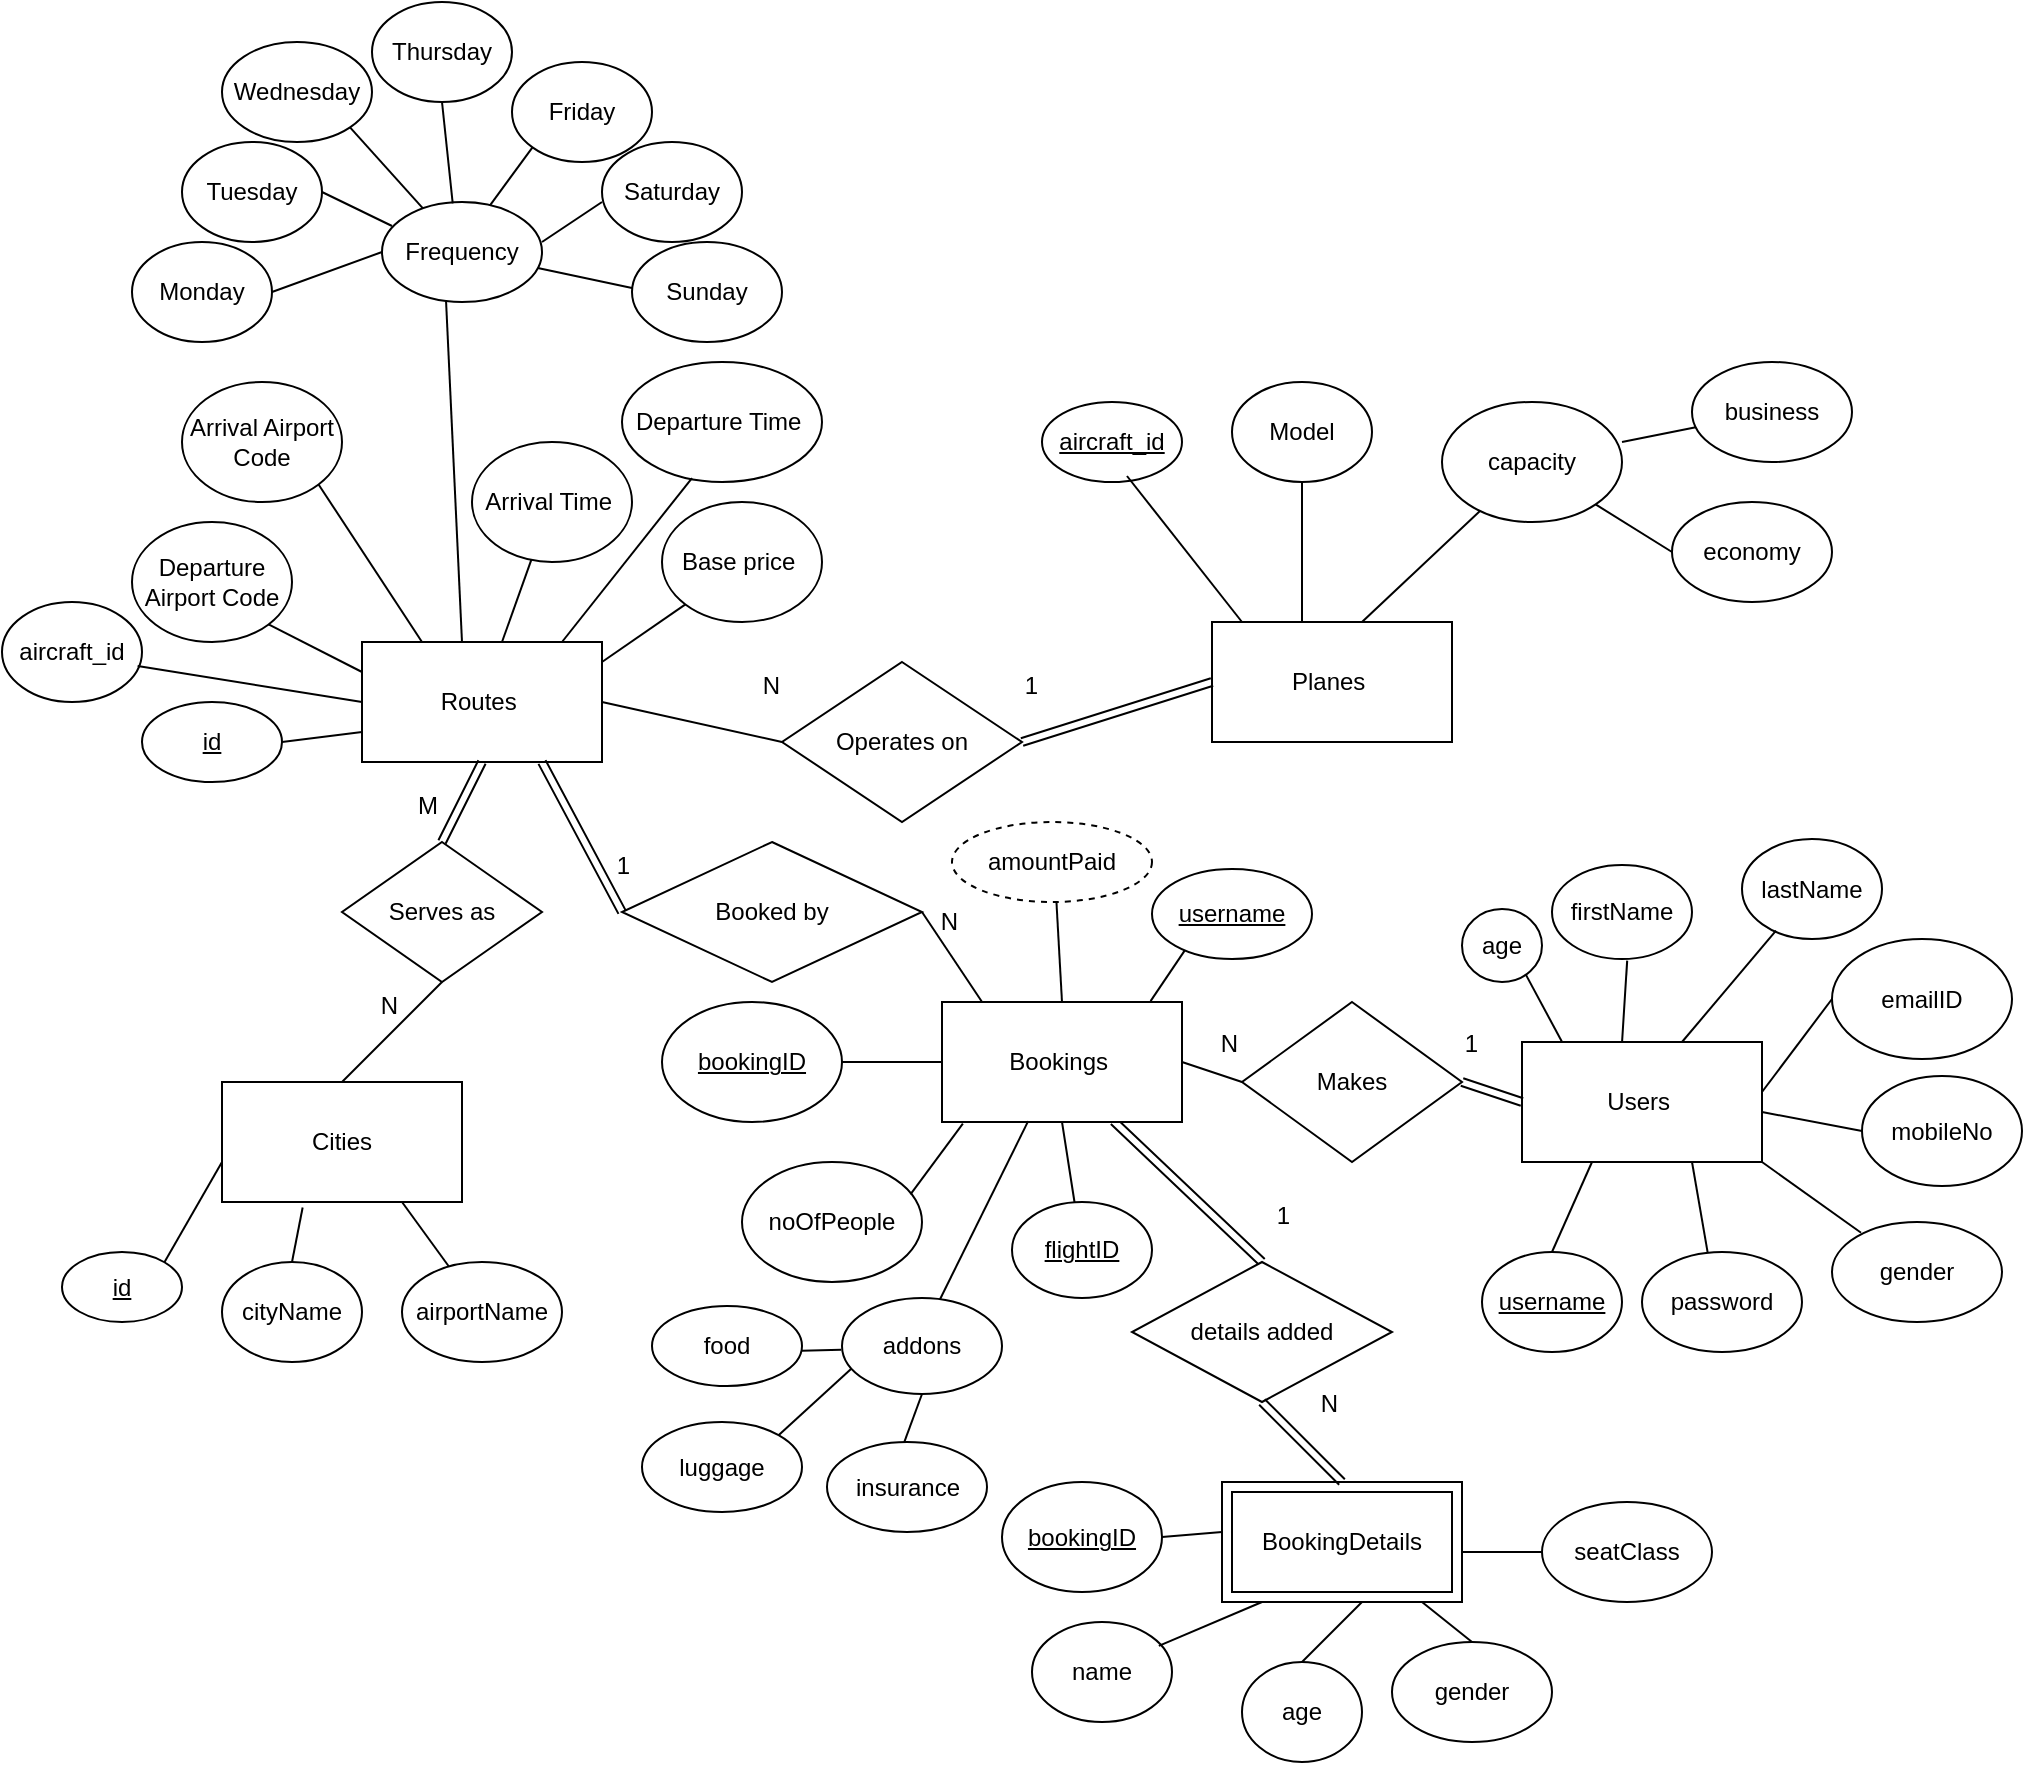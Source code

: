 <mxfile version="24.7.12">
  <diagram name="Page-1" id="yZxIClkG_pbMfnHqae-Y">
    <mxGraphModel dx="2243" dy="1893" grid="1" gridSize="10" guides="1" tooltips="1" connect="1" arrows="1" fold="1" page="1" pageScale="1" pageWidth="850" pageHeight="1100" math="0" shadow="0">
      <root>
        <mxCell id="0" />
        <mxCell id="1" parent="0" />
        <mxCell id="SqqY0Kf9Ykl1BagwD4mv-113" value="" style="shape=link;html=1;rounded=0;entryX=0.5;entryY=0;entryDx=0;entryDy=0;exitX=0.715;exitY=0.993;exitDx=0;exitDy=0;exitPerimeter=0;" parent="1" source="SqqY0Kf9Ykl1BagwD4mv-5" target="SqqY0Kf9Ykl1BagwD4mv-82" edge="1">
          <mxGeometry relative="1" as="geometry">
            <mxPoint x="150" y="570" as="sourcePoint" />
            <mxPoint x="310" y="570" as="targetPoint" />
          </mxGeometry>
        </mxCell>
        <mxCell id="SqqY0Kf9Ykl1BagwD4mv-114" value="1" style="resizable=0;html=1;whiteSpace=wrap;align=right;verticalAlign=bottom;" parent="SqqY0Kf9Ykl1BagwD4mv-113" connectable="0" vertex="1">
          <mxGeometry x="1" relative="1" as="geometry">
            <mxPoint x="15" y="-15" as="offset" />
          </mxGeometry>
        </mxCell>
        <mxCell id="SqqY0Kf9Ykl1BagwD4mv-1" value="Routes&amp;nbsp;" style="rounded=0;whiteSpace=wrap;html=1;" parent="1" vertex="1">
          <mxGeometry x="-170" y="160" width="120" height="60" as="geometry" />
        </mxCell>
        <mxCell id="SqqY0Kf9Ykl1BagwD4mv-2" value="Cities" style="rounded=0;whiteSpace=wrap;html=1;" parent="1" vertex="1">
          <mxGeometry x="-240" y="380" width="120" height="60" as="geometry" />
        </mxCell>
        <mxCell id="SqqY0Kf9Ykl1BagwD4mv-3" value="Planes&amp;nbsp;" style="rounded=0;whiteSpace=wrap;html=1;" parent="1" vertex="1">
          <mxGeometry x="255" y="150" width="120" height="60" as="geometry" />
        </mxCell>
        <mxCell id="SqqY0Kf9Ykl1BagwD4mv-4" value="Users&amp;nbsp;" style="rounded=0;whiteSpace=wrap;html=1;" parent="1" vertex="1">
          <mxGeometry x="410" y="360" width="120" height="60" as="geometry" />
        </mxCell>
        <mxCell id="SqqY0Kf9Ykl1BagwD4mv-5" value="Bookings&amp;nbsp;" style="rounded=0;whiteSpace=wrap;html=1;" parent="1" vertex="1">
          <mxGeometry x="120" y="340" width="120" height="60" as="geometry" />
        </mxCell>
        <mxCell id="SqqY0Kf9Ykl1BagwD4mv-6" value="" style="rounded=0;whiteSpace=wrap;html=1;" parent="1" vertex="1">
          <mxGeometry x="260" y="580" width="120" height="60" as="geometry" />
        </mxCell>
        <mxCell id="SqqY0Kf9Ykl1BagwD4mv-7" value="BookingDetails" style="rounded=0;whiteSpace=wrap;html=1;" parent="1" vertex="1">
          <mxGeometry x="265" y="585" width="110" height="50" as="geometry" />
        </mxCell>
        <mxCell id="SqqY0Kf9Ykl1BagwD4mv-8" value="&lt;u&gt;id&lt;/u&gt;" style="ellipse;whiteSpace=wrap;html=1;" parent="1" vertex="1">
          <mxGeometry x="-280" y="190" width="70" height="40" as="geometry" />
        </mxCell>
        <mxCell id="SqqY0Kf9Ykl1BagwD4mv-9" value="Frequency" style="ellipse;whiteSpace=wrap;html=1;" parent="1" vertex="1">
          <mxGeometry x="-160" y="-60" width="80" height="50" as="geometry" />
        </mxCell>
        <mxCell id="SqqY0Kf9Ykl1BagwD4mv-10" value="Departure Time&amp;nbsp;" style="ellipse;whiteSpace=wrap;html=1;" parent="1" vertex="1">
          <mxGeometry x="-40" y="20" width="100" height="60" as="geometry" />
        </mxCell>
        <mxCell id="SqqY0Kf9Ykl1BagwD4mv-11" value="Arrival Time&amp;nbsp;" style="ellipse;whiteSpace=wrap;html=1;" parent="1" vertex="1">
          <mxGeometry x="-115" y="60" width="80" height="60" as="geometry" />
        </mxCell>
        <mxCell id="SqqY0Kf9Ykl1BagwD4mv-12" value="Arrival Airport Code" style="ellipse;whiteSpace=wrap;html=1;" parent="1" vertex="1">
          <mxGeometry x="-260" y="30" width="80" height="60" as="geometry" />
        </mxCell>
        <mxCell id="SqqY0Kf9Ykl1BagwD4mv-13" value="Departure Airport Code" style="ellipse;whiteSpace=wrap;html=1;" parent="1" vertex="1">
          <mxGeometry x="-285" y="100" width="80" height="60" as="geometry" />
        </mxCell>
        <mxCell id="SqqY0Kf9Ykl1BagwD4mv-14" value="Base price&amp;nbsp;" style="ellipse;whiteSpace=wrap;html=1;" parent="1" vertex="1">
          <mxGeometry x="-20" y="90" width="80" height="60" as="geometry" />
        </mxCell>
        <mxCell id="SqqY0Kf9Ykl1BagwD4mv-19" value="" style="endArrow=none;html=1;rounded=0;exitX=1;exitY=1;exitDx=0;exitDy=0;entryX=0.25;entryY=0;entryDx=0;entryDy=0;" parent="1" source="SqqY0Kf9Ykl1BagwD4mv-12" target="SqqY0Kf9Ykl1BagwD4mv-1" edge="1">
          <mxGeometry width="50" height="50" relative="1" as="geometry">
            <mxPoint x="-170" y="150" as="sourcePoint" />
            <mxPoint x="-120" y="100" as="targetPoint" />
          </mxGeometry>
        </mxCell>
        <mxCell id="SqqY0Kf9Ykl1BagwD4mv-20" value="" style="endArrow=none;html=1;rounded=0;entryX=0;entryY=0.25;entryDx=0;entryDy=0;exitX=1;exitY=1;exitDx=0;exitDy=0;" parent="1" source="SqqY0Kf9Ykl1BagwD4mv-13" target="SqqY0Kf9Ykl1BagwD4mv-1" edge="1">
          <mxGeometry width="50" height="50" relative="1" as="geometry">
            <mxPoint x="-210" y="190" as="sourcePoint" />
            <mxPoint x="-160" y="140" as="targetPoint" />
          </mxGeometry>
        </mxCell>
        <mxCell id="SqqY0Kf9Ykl1BagwD4mv-21" value="" style="endArrow=none;html=1;rounded=0;entryX=0;entryY=0.75;entryDx=0;entryDy=0;exitX=1;exitY=0.5;exitDx=0;exitDy=0;" parent="1" source="SqqY0Kf9Ykl1BagwD4mv-8" target="SqqY0Kf9Ykl1BagwD4mv-1" edge="1">
          <mxGeometry width="50" height="50" relative="1" as="geometry">
            <mxPoint x="-210" y="250" as="sourcePoint" />
            <mxPoint x="-160" y="200" as="targetPoint" />
          </mxGeometry>
        </mxCell>
        <mxCell id="SqqY0Kf9Ykl1BagwD4mv-23" value="capacity" style="ellipse;whiteSpace=wrap;html=1;" parent="1" vertex="1">
          <mxGeometry x="370" y="40" width="90" height="60" as="geometry" />
        </mxCell>
        <mxCell id="SqqY0Kf9Ykl1BagwD4mv-24" value="economy" style="ellipse;whiteSpace=wrap;html=1;" parent="1" vertex="1">
          <mxGeometry x="485" y="90" width="80" height="50" as="geometry" />
        </mxCell>
        <mxCell id="SqqY0Kf9Ykl1BagwD4mv-25" value="Model" style="ellipse;whiteSpace=wrap;html=1;" parent="1" vertex="1">
          <mxGeometry x="265" y="30" width="70" height="50" as="geometry" />
        </mxCell>
        <mxCell id="SqqY0Kf9Ykl1BagwD4mv-28" value="&lt;u&gt;aircraft_id&lt;/u&gt;" style="ellipse;whiteSpace=wrap;html=1;" parent="1" vertex="1">
          <mxGeometry x="170" y="40" width="70" height="40" as="geometry" />
        </mxCell>
        <mxCell id="SqqY0Kf9Ykl1BagwD4mv-29" value="" style="endArrow=none;html=1;rounded=0;entryX=0.125;entryY=0;entryDx=0;entryDy=0;entryPerimeter=0;exitX=0.607;exitY=0.925;exitDx=0;exitDy=0;exitPerimeter=0;" parent="1" source="SqqY0Kf9Ykl1BagwD4mv-28" target="SqqY0Kf9Ykl1BagwD4mv-3" edge="1">
          <mxGeometry width="50" height="50" relative="1" as="geometry">
            <mxPoint x="230" y="80" as="sourcePoint" />
            <mxPoint x="255" y="150" as="targetPoint" />
          </mxGeometry>
        </mxCell>
        <mxCell id="SqqY0Kf9Ykl1BagwD4mv-31" value="" style="endArrow=none;html=1;rounded=0;entryX=0.5;entryY=1;entryDx=0;entryDy=0;exitX=0.375;exitY=0;exitDx=0;exitDy=0;exitPerimeter=0;" parent="1" source="SqqY0Kf9Ykl1BagwD4mv-3" target="SqqY0Kf9Ykl1BagwD4mv-25" edge="1">
          <mxGeometry width="50" height="50" relative="1" as="geometry">
            <mxPoint x="340" y="140" as="sourcePoint" />
            <mxPoint x="395" y="100" as="targetPoint" />
          </mxGeometry>
        </mxCell>
        <mxCell id="SqqY0Kf9Ykl1BagwD4mv-34" value="" style="endArrow=none;html=1;rounded=0;exitX=0.625;exitY=0;exitDx=0;exitDy=0;exitPerimeter=0;" parent="1" target="SqqY0Kf9Ykl1BagwD4mv-23" edge="1" source="SqqY0Kf9Ykl1BagwD4mv-3">
          <mxGeometry width="50" height="50" relative="1" as="geometry">
            <mxPoint x="375" y="195" as="sourcePoint" />
            <mxPoint x="425" y="145" as="targetPoint" />
          </mxGeometry>
        </mxCell>
        <mxCell id="SqqY0Kf9Ykl1BagwD4mv-36" value="Operates on" style="rhombus;whiteSpace=wrap;html=1;" parent="1" vertex="1">
          <mxGeometry x="40" y="170" width="120" height="80" as="geometry" />
        </mxCell>
        <mxCell id="SqqY0Kf9Ykl1BagwD4mv-37" value="airportName" style="ellipse;whiteSpace=wrap;html=1;" parent="1" vertex="1">
          <mxGeometry x="-150" y="470" width="80" height="50" as="geometry" />
        </mxCell>
        <mxCell id="SqqY0Kf9Ykl1BagwD4mv-38" value="cityName" style="ellipse;whiteSpace=wrap;html=1;" parent="1" vertex="1">
          <mxGeometry x="-240" y="470" width="70" height="50" as="geometry" />
        </mxCell>
        <mxCell id="SqqY0Kf9Ykl1BagwD4mv-39" value="&lt;u&gt;id&lt;/u&gt;" style="ellipse;whiteSpace=wrap;html=1;" parent="1" vertex="1">
          <mxGeometry x="-320" y="465" width="60" height="35" as="geometry" />
        </mxCell>
        <mxCell id="SqqY0Kf9Ykl1BagwD4mv-40" value="" style="endArrow=none;html=1;rounded=0;entryX=0.75;entryY=1;entryDx=0;entryDy=0;" parent="1" source="SqqY0Kf9Ykl1BagwD4mv-37" target="SqqY0Kf9Ykl1BagwD4mv-2" edge="1">
          <mxGeometry width="50" height="50" relative="1" as="geometry">
            <mxPoint x="-180" y="490" as="sourcePoint" />
            <mxPoint x="-130" y="440" as="targetPoint" />
          </mxGeometry>
        </mxCell>
        <mxCell id="SqqY0Kf9Ykl1BagwD4mv-41" value="" style="endArrow=none;html=1;rounded=0;exitX=0.5;exitY=0;exitDx=0;exitDy=0;entryX=0.336;entryY=1.046;entryDx=0;entryDy=0;entryPerimeter=0;" parent="1" source="SqqY0Kf9Ykl1BagwD4mv-38" target="SqqY0Kf9Ykl1BagwD4mv-2" edge="1">
          <mxGeometry width="50" height="50" relative="1" as="geometry">
            <mxPoint x="-230" y="490" as="sourcePoint" />
            <mxPoint x="-180" y="440" as="targetPoint" />
          </mxGeometry>
        </mxCell>
        <mxCell id="SqqY0Kf9Ykl1BagwD4mv-42" value="" style="endArrow=none;html=1;rounded=0;exitX=1;exitY=0;exitDx=0;exitDy=0;" parent="1" source="SqqY0Kf9Ykl1BagwD4mv-39" edge="1">
          <mxGeometry width="50" height="50" relative="1" as="geometry">
            <mxPoint x="-290" y="470" as="sourcePoint" />
            <mxPoint x="-240" y="420" as="targetPoint" />
          </mxGeometry>
        </mxCell>
        <mxCell id="SqqY0Kf9Ykl1BagwD4mv-43" value="Serves as" style="rhombus;whiteSpace=wrap;html=1;" parent="1" vertex="1">
          <mxGeometry x="-180" y="260" width="100" height="70" as="geometry" />
        </mxCell>
        <mxCell id="SqqY0Kf9Ykl1BagwD4mv-44" value="emailID" style="ellipse;whiteSpace=wrap;html=1;" parent="1" vertex="1">
          <mxGeometry x="565" y="308.5" width="90" height="60" as="geometry" />
        </mxCell>
        <mxCell id="SqqY0Kf9Ykl1BagwD4mv-45" value="&lt;u&gt;username&lt;/u&gt;" style="ellipse;whiteSpace=wrap;html=1;" parent="1" vertex="1">
          <mxGeometry x="390" y="465" width="70" height="50" as="geometry" />
        </mxCell>
        <mxCell id="SqqY0Kf9Ykl1BagwD4mv-47" value="mobileNo" style="ellipse;whiteSpace=wrap;html=1;" parent="1" vertex="1">
          <mxGeometry x="580" y="377" width="80" height="55" as="geometry" />
        </mxCell>
        <mxCell id="SqqY0Kf9Ykl1BagwD4mv-48" value="password" style="ellipse;whiteSpace=wrap;html=1;" parent="1" vertex="1">
          <mxGeometry x="470" y="465" width="80" height="50" as="geometry" />
        </mxCell>
        <mxCell id="SqqY0Kf9Ykl1BagwD4mv-49" value="" style="endArrow=none;html=1;rounded=0;entryX=0;entryY=0.5;entryDx=0;entryDy=0;" parent="1" target="SqqY0Kf9Ykl1BagwD4mv-44" edge="1">
          <mxGeometry width="50" height="50" relative="1" as="geometry">
            <mxPoint x="530" y="385" as="sourcePoint" />
            <mxPoint x="580" y="335" as="targetPoint" />
          </mxGeometry>
        </mxCell>
        <mxCell id="SqqY0Kf9Ykl1BagwD4mv-50" value="" style="endArrow=none;html=1;rounded=0;exitX=0;exitY=0.5;exitDx=0;exitDy=0;" parent="1" source="SqqY0Kf9Ykl1BagwD4mv-47" edge="1">
          <mxGeometry width="50" height="50" relative="1" as="geometry">
            <mxPoint x="480" y="445" as="sourcePoint" />
            <mxPoint x="530" y="395" as="targetPoint" />
          </mxGeometry>
        </mxCell>
        <mxCell id="SqqY0Kf9Ykl1BagwD4mv-51" value="" style="endArrow=none;html=1;rounded=0;exitX=0.41;exitY=0.002;exitDx=0;exitDy=0;exitPerimeter=0;" parent="1" source="SqqY0Kf9Ykl1BagwD4mv-48" edge="1">
          <mxGeometry width="50" height="50" relative="1" as="geometry">
            <mxPoint x="510" y="460" as="sourcePoint" />
            <mxPoint x="495" y="420" as="targetPoint" />
          </mxGeometry>
        </mxCell>
        <mxCell id="SqqY0Kf9Ykl1BagwD4mv-52" value="" style="endArrow=none;html=1;rounded=0;exitX=0.5;exitY=0;exitDx=0;exitDy=0;" parent="1" source="SqqY0Kf9Ykl1BagwD4mv-45" edge="1">
          <mxGeometry width="50" height="50" relative="1" as="geometry">
            <mxPoint x="395" y="470" as="sourcePoint" />
            <mxPoint x="445" y="420" as="targetPoint" />
          </mxGeometry>
        </mxCell>
        <mxCell id="SqqY0Kf9Ykl1BagwD4mv-64" value="noOfPeople" style="ellipse;whiteSpace=wrap;html=1;" parent="1" vertex="1">
          <mxGeometry x="20" y="420" width="90" height="60" as="geometry" />
        </mxCell>
        <mxCell id="SqqY0Kf9Ykl1BagwD4mv-65" value="&lt;u&gt;bookingID&lt;/u&gt;" style="ellipse;whiteSpace=wrap;html=1;" parent="1" vertex="1">
          <mxGeometry x="-20" y="340" width="90" height="60" as="geometry" />
        </mxCell>
        <mxCell id="SqqY0Kf9Ykl1BagwD4mv-67" value="" style="endArrow=none;html=1;rounded=0;exitX=0.5;exitY=0;exitDx=0;exitDy=0;entryX=0.5;entryY=0;entryDx=0;entryDy=0;" parent="1" source="SqqY0Kf9Ykl1BagwD4mv-92" edge="1" target="SqqY0Kf9Ykl1BagwD4mv-5">
          <mxGeometry width="50" height="50" relative="1" as="geometry">
            <mxPoint x="125" y="442.82" as="sourcePoint" />
            <mxPoint x="115" y="392.82" as="targetPoint" />
          </mxGeometry>
        </mxCell>
        <mxCell id="SqqY0Kf9Ykl1BagwD4mv-68" value="" style="endArrow=none;html=1;rounded=0;exitX=1;exitY=0.5;exitDx=0;exitDy=0;entryX=0;entryY=0.5;entryDx=0;entryDy=0;" parent="1" source="SqqY0Kf9Ykl1BagwD4mv-65" edge="1" target="SqqY0Kf9Ykl1BagwD4mv-5">
          <mxGeometry width="50" height="50" relative="1" as="geometry">
            <mxPoint x="-10" y="422.82" as="sourcePoint" />
            <mxPoint x="40" y="372.82" as="targetPoint" />
          </mxGeometry>
        </mxCell>
        <mxCell id="SqqY0Kf9Ykl1BagwD4mv-69" value="" style="endArrow=none;html=1;rounded=0;exitX=0.936;exitY=0.269;exitDx=0;exitDy=0;entryX=0.087;entryY=1.013;entryDx=0;entryDy=0;exitPerimeter=0;entryPerimeter=0;" parent="1" source="SqqY0Kf9Ykl1BagwD4mv-64" edge="1" target="SqqY0Kf9Ykl1BagwD4mv-5">
          <mxGeometry width="50" height="50" relative="1" as="geometry">
            <mxPoint x="40" y="442.82" as="sourcePoint" />
            <mxPoint x="90" y="392.82" as="targetPoint" />
          </mxGeometry>
        </mxCell>
        <mxCell id="SqqY0Kf9Ykl1BagwD4mv-70" value="Makes" style="rhombus;whiteSpace=wrap;html=1;" parent="1" vertex="1">
          <mxGeometry x="270" y="340" width="110" height="80" as="geometry" />
        </mxCell>
        <mxCell id="SqqY0Kf9Ykl1BagwD4mv-71" value="Booked by" style="rhombus;whiteSpace=wrap;html=1;" parent="1" vertex="1">
          <mxGeometry x="-40" y="260" width="150" height="70" as="geometry" />
        </mxCell>
        <mxCell id="SqqY0Kf9Ykl1BagwD4mv-72" value="seatClass" style="ellipse;whiteSpace=wrap;html=1;" parent="1" vertex="1">
          <mxGeometry x="420" y="590" width="85" height="50" as="geometry" />
        </mxCell>
        <mxCell id="SqqY0Kf9Ykl1BagwD4mv-73" value="gender" style="ellipse;whiteSpace=wrap;html=1;" parent="1" vertex="1">
          <mxGeometry x="345" y="660" width="80" height="50" as="geometry" />
        </mxCell>
        <mxCell id="SqqY0Kf9Ykl1BagwD4mv-74" value="age" style="ellipse;whiteSpace=wrap;html=1;" parent="1" vertex="1">
          <mxGeometry x="270" y="670" width="60" height="50" as="geometry" />
        </mxCell>
        <mxCell id="SqqY0Kf9Ykl1BagwD4mv-75" value="name" style="ellipse;whiteSpace=wrap;html=1;" parent="1" vertex="1">
          <mxGeometry x="165" y="650" width="70" height="50" as="geometry" />
        </mxCell>
        <mxCell id="SqqY0Kf9Ykl1BagwD4mv-76" value="&lt;u&gt;bookingID&lt;/u&gt;" style="ellipse;whiteSpace=wrap;html=1;" parent="1" vertex="1">
          <mxGeometry x="150" y="580" width="80" height="55" as="geometry" />
        </mxCell>
        <mxCell id="SqqY0Kf9Ykl1BagwD4mv-77" value="" style="endArrow=none;html=1;rounded=0;exitX=0;exitY=0.5;exitDx=0;exitDy=0;" parent="1" source="SqqY0Kf9Ykl1BagwD4mv-72" edge="1">
          <mxGeometry width="50" height="50" relative="1" as="geometry">
            <mxPoint x="330" y="665" as="sourcePoint" />
            <mxPoint x="380" y="615" as="targetPoint" />
          </mxGeometry>
        </mxCell>
        <mxCell id="SqqY0Kf9Ykl1BagwD4mv-78" value="" style="endArrow=none;html=1;rounded=0;exitX=0.5;exitY=0;exitDx=0;exitDy=0;" parent="1" source="SqqY0Kf9Ykl1BagwD4mv-73" edge="1">
          <mxGeometry width="50" height="50" relative="1" as="geometry">
            <mxPoint x="310" y="690" as="sourcePoint" />
            <mxPoint x="360" y="640" as="targetPoint" />
          </mxGeometry>
        </mxCell>
        <mxCell id="SqqY0Kf9Ykl1BagwD4mv-79" value="" style="endArrow=none;html=1;rounded=0;exitX=0.5;exitY=0;exitDx=0;exitDy=0;" parent="1" source="SqqY0Kf9Ykl1BagwD4mv-74" edge="1">
          <mxGeometry width="50" height="50" relative="1" as="geometry">
            <mxPoint x="280" y="690" as="sourcePoint" />
            <mxPoint x="330" y="640" as="targetPoint" />
          </mxGeometry>
        </mxCell>
        <mxCell id="SqqY0Kf9Ykl1BagwD4mv-80" value="" style="endArrow=none;html=1;rounded=0;exitX=0.906;exitY=0.239;exitDx=0;exitDy=0;exitPerimeter=0;" parent="1" source="SqqY0Kf9Ykl1BagwD4mv-75" edge="1">
          <mxGeometry width="50" height="50" relative="1" as="geometry">
            <mxPoint x="230" y="690" as="sourcePoint" />
            <mxPoint x="280" y="640" as="targetPoint" />
          </mxGeometry>
        </mxCell>
        <mxCell id="SqqY0Kf9Ykl1BagwD4mv-81" value="" style="endArrow=none;html=1;rounded=0;exitX=1;exitY=0.5;exitDx=0;exitDy=0;" parent="1" source="SqqY0Kf9Ykl1BagwD4mv-76" edge="1">
          <mxGeometry width="50" height="50" relative="1" as="geometry">
            <mxPoint x="210" y="655" as="sourcePoint" />
            <mxPoint x="260" y="605" as="targetPoint" />
          </mxGeometry>
        </mxCell>
        <mxCell id="SqqY0Kf9Ykl1BagwD4mv-82" value="details added" style="rhombus;whiteSpace=wrap;html=1;" parent="1" vertex="1">
          <mxGeometry x="215" y="470" width="130" height="70" as="geometry" />
        </mxCell>
        <mxCell id="SqqY0Kf9Ykl1BagwD4mv-92" value="amountPaid" style="ellipse;whiteSpace=wrap;html=1;align=center;dashed=1;" parent="1" vertex="1">
          <mxGeometry x="125" y="250" width="100" height="40" as="geometry" />
        </mxCell>
        <mxCell id="SqqY0Kf9Ykl1BagwD4mv-93" value="" style="shape=link;html=1;rounded=0;entryX=0;entryY=0.5;entryDx=0;entryDy=0;exitX=1;exitY=0.5;exitDx=0;exitDy=0;" parent="1" source="SqqY0Kf9Ykl1BagwD4mv-36" target="SqqY0Kf9Ykl1BagwD4mv-3" edge="1">
          <mxGeometry relative="1" as="geometry">
            <mxPoint x="65" y="199.58" as="sourcePoint" />
            <mxPoint x="-55" y="199.58" as="targetPoint" />
          </mxGeometry>
        </mxCell>
        <mxCell id="SqqY0Kf9Ykl1BagwD4mv-94" value="1" style="resizable=0;html=1;whiteSpace=wrap;align=right;verticalAlign=bottom;" parent="SqqY0Kf9Ykl1BagwD4mv-93" connectable="0" vertex="1">
          <mxGeometry x="1" relative="1" as="geometry">
            <mxPoint x="-85" y="10" as="offset" />
          </mxGeometry>
        </mxCell>
        <mxCell id="SqqY0Kf9Ykl1BagwD4mv-95" value="" style="endArrow=none;html=1;rounded=0;entryX=1;entryY=0.5;entryDx=0;entryDy=0;exitX=0;exitY=0.5;exitDx=0;exitDy=0;" parent="1" source="SqqY0Kf9Ykl1BagwD4mv-36" target="SqqY0Kf9Ykl1BagwD4mv-1" edge="1">
          <mxGeometry relative="1" as="geometry">
            <mxPoint x="-10" y="250" as="sourcePoint" />
            <mxPoint x="150" y="250" as="targetPoint" />
          </mxGeometry>
        </mxCell>
        <mxCell id="SqqY0Kf9Ykl1BagwD4mv-96" value="N" style="resizable=0;html=1;whiteSpace=wrap;align=right;verticalAlign=bottom;" parent="SqqY0Kf9Ykl1BagwD4mv-95" connectable="0" vertex="1">
          <mxGeometry x="1" relative="1" as="geometry">
            <mxPoint x="90" as="offset" />
          </mxGeometry>
        </mxCell>
        <mxCell id="SqqY0Kf9Ykl1BagwD4mv-99" value="" style="shape=link;html=1;rounded=0;entryX=0.75;entryY=1;entryDx=0;entryDy=0;exitX=0;exitY=0.5;exitDx=0;exitDy=0;" parent="1" source="SqqY0Kf9Ykl1BagwD4mv-71" target="SqqY0Kf9Ykl1BagwD4mv-1" edge="1">
          <mxGeometry relative="1" as="geometry">
            <mxPoint x="80" y="260" as="sourcePoint" />
            <mxPoint x="240" y="260" as="targetPoint" />
          </mxGeometry>
        </mxCell>
        <mxCell id="SqqY0Kf9Ykl1BagwD4mv-100" value="1" style="resizable=0;html=1;whiteSpace=wrap;align=right;verticalAlign=bottom;" parent="SqqY0Kf9Ykl1BagwD4mv-99" connectable="0" vertex="1">
          <mxGeometry x="1" relative="1" as="geometry">
            <mxPoint x="45" y="60" as="offset" />
          </mxGeometry>
        </mxCell>
        <mxCell id="SqqY0Kf9Ykl1BagwD4mv-101" value="" style="endArrow=none;html=1;rounded=0;entryX=0.167;entryY=0;entryDx=0;entryDy=0;entryPerimeter=0;exitX=1;exitY=0.5;exitDx=0;exitDy=0;" parent="1" source="SqqY0Kf9Ykl1BagwD4mv-71" target="SqqY0Kf9Ykl1BagwD4mv-5" edge="1">
          <mxGeometry relative="1" as="geometry">
            <mxPoint x="110" y="290" as="sourcePoint" />
            <mxPoint x="240" y="300" as="targetPoint" />
          </mxGeometry>
        </mxCell>
        <mxCell id="SqqY0Kf9Ykl1BagwD4mv-102" value="N" style="resizable=0;html=1;whiteSpace=wrap;align=right;verticalAlign=bottom;" parent="SqqY0Kf9Ykl1BagwD4mv-101" connectable="0" vertex="1">
          <mxGeometry x="1" relative="1" as="geometry">
            <mxPoint x="-10" y="-31" as="offset" />
          </mxGeometry>
        </mxCell>
        <mxCell id="SqqY0Kf9Ykl1BagwD4mv-103" value="" style="shape=link;html=1;rounded=0;entryX=0;entryY=0.5;entryDx=0;entryDy=0;exitX=1;exitY=0.5;exitDx=0;exitDy=0;" parent="1" source="SqqY0Kf9Ykl1BagwD4mv-70" target="SqqY0Kf9Ykl1BagwD4mv-4" edge="1">
          <mxGeometry relative="1" as="geometry">
            <mxPoint x="110" y="360" as="sourcePoint" />
            <mxPoint x="270" y="360" as="targetPoint" />
          </mxGeometry>
        </mxCell>
        <mxCell id="SqqY0Kf9Ykl1BagwD4mv-104" value="1" style="resizable=0;html=1;whiteSpace=wrap;align=right;verticalAlign=bottom;" parent="SqqY0Kf9Ykl1BagwD4mv-103" connectable="0" vertex="1">
          <mxGeometry x="1" relative="1" as="geometry">
            <mxPoint x="-20" y="-20" as="offset" />
          </mxGeometry>
        </mxCell>
        <mxCell id="SqqY0Kf9Ykl1BagwD4mv-105" value="" style="endArrow=none;html=1;rounded=0;entryX=0;entryY=0.5;entryDx=0;entryDy=0;exitX=1;exitY=0.5;exitDx=0;exitDy=0;" parent="1" source="SqqY0Kf9Ykl1BagwD4mv-5" target="SqqY0Kf9Ykl1BagwD4mv-70" edge="1">
          <mxGeometry relative="1" as="geometry">
            <mxPoint x="200" y="420" as="sourcePoint" />
            <mxPoint x="340" y="420" as="targetPoint" />
          </mxGeometry>
        </mxCell>
        <mxCell id="SqqY0Kf9Ykl1BagwD4mv-106" value="N" style="resizable=0;html=1;whiteSpace=wrap;align=right;verticalAlign=bottom;" parent="SqqY0Kf9Ykl1BagwD4mv-105" connectable="0" vertex="1">
          <mxGeometry x="1" relative="1" as="geometry">
            <mxPoint y="-10" as="offset" />
          </mxGeometry>
        </mxCell>
        <mxCell id="SqqY0Kf9Ykl1BagwD4mv-107" value="" style="endArrow=none;html=1;rounded=0;entryX=0.5;entryY=1;entryDx=0;entryDy=0;exitX=0.5;exitY=0;exitDx=0;exitDy=0;" parent="1" source="SqqY0Kf9Ykl1BagwD4mv-2" target="SqqY0Kf9Ykl1BagwD4mv-43" edge="1">
          <mxGeometry relative="1" as="geometry">
            <mxPoint x="200" y="420" as="sourcePoint" />
            <mxPoint x="360" y="420" as="targetPoint" />
          </mxGeometry>
        </mxCell>
        <mxCell id="SqqY0Kf9Ykl1BagwD4mv-108" value="N" style="resizable=0;html=1;whiteSpace=wrap;align=right;verticalAlign=bottom;" parent="SqqY0Kf9Ykl1BagwD4mv-107" connectable="0" vertex="1">
          <mxGeometry x="1" relative="1" as="geometry">
            <mxPoint x="-20" y="20" as="offset" />
          </mxGeometry>
        </mxCell>
        <mxCell id="SqqY0Kf9Ykl1BagwD4mv-109" value="" style="shape=link;html=1;rounded=0;entryX=0.5;entryY=1;entryDx=0;entryDy=0;exitX=0.5;exitY=0;exitDx=0;exitDy=0;" parent="1" source="SqqY0Kf9Ykl1BagwD4mv-43" target="SqqY0Kf9Ykl1BagwD4mv-1" edge="1">
          <mxGeometry relative="1" as="geometry">
            <mxPoint x="-190" y="330" as="sourcePoint" />
            <mxPoint x="-30" y="330" as="targetPoint" />
          </mxGeometry>
        </mxCell>
        <mxCell id="SqqY0Kf9Ykl1BagwD4mv-110" value="M" style="resizable=0;html=1;whiteSpace=wrap;align=right;verticalAlign=bottom;" parent="SqqY0Kf9Ykl1BagwD4mv-109" connectable="0" vertex="1">
          <mxGeometry x="1" relative="1" as="geometry">
            <mxPoint x="-20" y="30" as="offset" />
          </mxGeometry>
        </mxCell>
        <mxCell id="SqqY0Kf9Ykl1BagwD4mv-111" value="" style="shape=link;html=1;rounded=0;entryX=0.5;entryY=0;entryDx=0;entryDy=0;exitX=0.5;exitY=1;exitDx=0;exitDy=0;" parent="1" source="SqqY0Kf9Ykl1BagwD4mv-82" target="SqqY0Kf9Ykl1BagwD4mv-6" edge="1">
          <mxGeometry relative="1" as="geometry">
            <mxPoint x="190" y="520" as="sourcePoint" />
            <mxPoint x="350" y="520" as="targetPoint" />
          </mxGeometry>
        </mxCell>
        <mxCell id="SqqY0Kf9Ykl1BagwD4mv-112" value="N" style="resizable=0;html=1;whiteSpace=wrap;align=right;verticalAlign=bottom;" parent="SqqY0Kf9Ykl1BagwD4mv-111" connectable="0" vertex="1">
          <mxGeometry x="1" relative="1" as="geometry">
            <mxPoint y="-30" as="offset" />
          </mxGeometry>
        </mxCell>
        <mxCell id="ug9svsrQwbY7hf-2ztQl-3" value="" style="endArrow=none;html=1;rounded=0;entryX=0.4;entryY=0.98;entryDx=0;entryDy=0;entryPerimeter=0;" edge="1" parent="1" target="SqqY0Kf9Ykl1BagwD4mv-9">
          <mxGeometry width="50" height="50" relative="1" as="geometry">
            <mxPoint x="-120" y="160" as="sourcePoint" />
            <mxPoint x="-70" y="110" as="targetPoint" />
          </mxGeometry>
        </mxCell>
        <mxCell id="ug9svsrQwbY7hf-2ztQl-4" value="" style="endArrow=none;html=1;rounded=0;" edge="1" parent="1" target="SqqY0Kf9Ykl1BagwD4mv-11">
          <mxGeometry width="50" height="50" relative="1" as="geometry">
            <mxPoint x="-100" y="160" as="sourcePoint" />
            <mxPoint x="-90" y="130" as="targetPoint" />
          </mxGeometry>
        </mxCell>
        <mxCell id="ug9svsrQwbY7hf-2ztQl-5" value="" style="endArrow=none;html=1;rounded=0;entryX=0.35;entryY=0.967;entryDx=0;entryDy=0;entryPerimeter=0;" edge="1" parent="1" target="SqqY0Kf9Ykl1BagwD4mv-10">
          <mxGeometry width="50" height="50" relative="1" as="geometry">
            <mxPoint x="-70" y="160" as="sourcePoint" />
            <mxPoint x="-20" y="110" as="targetPoint" />
          </mxGeometry>
        </mxCell>
        <mxCell id="ug9svsrQwbY7hf-2ztQl-6" value="" style="endArrow=none;html=1;rounded=0;entryX=0;entryY=1;entryDx=0;entryDy=0;" edge="1" parent="1" target="SqqY0Kf9Ykl1BagwD4mv-14">
          <mxGeometry width="50" height="50" relative="1" as="geometry">
            <mxPoint x="-50" y="170" as="sourcePoint" />
            <mxPoint y="120" as="targetPoint" />
          </mxGeometry>
        </mxCell>
        <mxCell id="ug9svsrQwbY7hf-2ztQl-7" value="Monday" style="ellipse;whiteSpace=wrap;html=1;" vertex="1" parent="1">
          <mxGeometry x="-285" y="-40" width="70" height="50" as="geometry" />
        </mxCell>
        <mxCell id="ug9svsrQwbY7hf-2ztQl-8" value="Tuesday" style="ellipse;whiteSpace=wrap;html=1;" vertex="1" parent="1">
          <mxGeometry x="-260" y="-90" width="70" height="50" as="geometry" />
        </mxCell>
        <mxCell id="ug9svsrQwbY7hf-2ztQl-9" value="Thursday" style="ellipse;whiteSpace=wrap;html=1;" vertex="1" parent="1">
          <mxGeometry x="-165" y="-160" width="70" height="50" as="geometry" />
        </mxCell>
        <mxCell id="ug9svsrQwbY7hf-2ztQl-10" value="Wednesday" style="ellipse;whiteSpace=wrap;html=1;" vertex="1" parent="1">
          <mxGeometry x="-240" y="-140" width="75" height="50" as="geometry" />
        </mxCell>
        <mxCell id="ug9svsrQwbY7hf-2ztQl-11" value="Friday" style="ellipse;whiteSpace=wrap;html=1;" vertex="1" parent="1">
          <mxGeometry x="-95" y="-130" width="70" height="50" as="geometry" />
        </mxCell>
        <mxCell id="ug9svsrQwbY7hf-2ztQl-12" value="Saturday" style="ellipse;whiteSpace=wrap;html=1;" vertex="1" parent="1">
          <mxGeometry x="-50" y="-90" width="70" height="50" as="geometry" />
        </mxCell>
        <mxCell id="ug9svsrQwbY7hf-2ztQl-13" value="Sunday" style="ellipse;whiteSpace=wrap;html=1;" vertex="1" parent="1">
          <mxGeometry x="-35" y="-40" width="75" height="50" as="geometry" />
        </mxCell>
        <mxCell id="ug9svsrQwbY7hf-2ztQl-14" value="" style="endArrow=none;html=1;rounded=0;entryX=0;entryY=0.5;entryDx=0;entryDy=0;exitX=1;exitY=0.5;exitDx=0;exitDy=0;" edge="1" parent="1" source="ug9svsrQwbY7hf-2ztQl-7" target="SqqY0Kf9Ykl1BagwD4mv-9">
          <mxGeometry width="50" height="50" relative="1" as="geometry">
            <mxPoint x="-200" y="-10" as="sourcePoint" />
            <mxPoint x="-170" y="-50" as="targetPoint" />
          </mxGeometry>
        </mxCell>
        <mxCell id="ug9svsrQwbY7hf-2ztQl-16" value="" style="endArrow=none;html=1;rounded=0;exitX=1;exitY=0.5;exitDx=0;exitDy=0;entryX=0.063;entryY=0.24;entryDx=0;entryDy=0;entryPerimeter=0;" edge="1" parent="1" source="ug9svsrQwbY7hf-2ztQl-8" target="SqqY0Kf9Ykl1BagwD4mv-9">
          <mxGeometry width="50" height="50" relative="1" as="geometry">
            <mxPoint x="-180" y="-40" as="sourcePoint" />
            <mxPoint x="-160" y="-46" as="targetPoint" />
          </mxGeometry>
        </mxCell>
        <mxCell id="ug9svsrQwbY7hf-2ztQl-17" value="" style="endArrow=none;html=1;rounded=0;entryX=1;entryY=1;entryDx=0;entryDy=0;" edge="1" parent="1" source="SqqY0Kf9Ykl1BagwD4mv-9" target="ug9svsrQwbY7hf-2ztQl-10">
          <mxGeometry width="50" height="50" relative="1" as="geometry">
            <mxPoint x="-140" y="-50" as="sourcePoint" />
            <mxPoint x="-90" y="-100" as="targetPoint" />
          </mxGeometry>
        </mxCell>
        <mxCell id="ug9svsrQwbY7hf-2ztQl-18" value="" style="endArrow=none;html=1;rounded=0;entryX=0.5;entryY=1;entryDx=0;entryDy=0;exitX=0.442;exitY=0.013;exitDx=0;exitDy=0;exitPerimeter=0;" edge="1" parent="1" source="SqqY0Kf9Ykl1BagwD4mv-9" target="ug9svsrQwbY7hf-2ztQl-9">
          <mxGeometry width="50" height="50" relative="1" as="geometry">
            <mxPoint x="-130" y="-70" as="sourcePoint" />
            <mxPoint x="-80" y="-120" as="targetPoint" />
          </mxGeometry>
        </mxCell>
        <mxCell id="ug9svsrQwbY7hf-2ztQl-20" value="" style="endArrow=none;html=1;rounded=0;exitX=0.675;exitY=0.033;exitDx=0;exitDy=0;exitPerimeter=0;entryX=0;entryY=1;entryDx=0;entryDy=0;" edge="1" parent="1" source="SqqY0Kf9Ykl1BagwD4mv-9" target="ug9svsrQwbY7hf-2ztQl-11">
          <mxGeometry width="50" height="50" relative="1" as="geometry">
            <mxPoint x="-110" y="-50" as="sourcePoint" />
            <mxPoint x="-60" y="-100" as="targetPoint" />
          </mxGeometry>
        </mxCell>
        <mxCell id="ug9svsrQwbY7hf-2ztQl-22" value="" style="endArrow=none;html=1;rounded=0;exitX=1;exitY=0.4;exitDx=0;exitDy=0;exitPerimeter=0;" edge="1" parent="1" source="SqqY0Kf9Ykl1BagwD4mv-9">
          <mxGeometry width="50" height="50" relative="1" as="geometry">
            <mxPoint x="-100" y="-10" as="sourcePoint" />
            <mxPoint x="-50" y="-60" as="targetPoint" />
          </mxGeometry>
        </mxCell>
        <mxCell id="ug9svsrQwbY7hf-2ztQl-23" value="" style="endArrow=none;html=1;rounded=0;entryX=0;entryY=0.46;entryDx=0;entryDy=0;entryPerimeter=0;" edge="1" parent="1" source="SqqY0Kf9Ykl1BagwD4mv-9" target="ug9svsrQwbY7hf-2ztQl-13">
          <mxGeometry width="50" height="50" relative="1" as="geometry">
            <mxPoint x="-90" y="20" as="sourcePoint" />
            <mxPoint x="-40" y="-20" as="targetPoint" />
          </mxGeometry>
        </mxCell>
        <mxCell id="ug9svsrQwbY7hf-2ztQl-24" value="aircraft_id" style="ellipse;whiteSpace=wrap;html=1;" vertex="1" parent="1">
          <mxGeometry x="-350" y="140" width="70" height="50" as="geometry" />
        </mxCell>
        <mxCell id="ug9svsrQwbY7hf-2ztQl-25" value="" style="endArrow=none;html=1;rounded=0;entryX=0;entryY=0.5;entryDx=0;entryDy=0;exitX=0.969;exitY=0.64;exitDx=0;exitDy=0;exitPerimeter=0;" edge="1" parent="1" source="ug9svsrQwbY7hf-2ztQl-24" target="SqqY0Kf9Ykl1BagwD4mv-1">
          <mxGeometry width="50" height="50" relative="1" as="geometry">
            <mxPoint x="-380" y="270" as="sourcePoint" />
            <mxPoint x="-330" y="220" as="targetPoint" />
          </mxGeometry>
        </mxCell>
        <mxCell id="ug9svsrQwbY7hf-2ztQl-27" value="firstName" style="ellipse;whiteSpace=wrap;html=1;" vertex="1" parent="1">
          <mxGeometry x="425" y="271.5" width="70" height="47" as="geometry" />
        </mxCell>
        <mxCell id="ug9svsrQwbY7hf-2ztQl-28" value="lastName" style="ellipse;whiteSpace=wrap;html=1;" vertex="1" parent="1">
          <mxGeometry x="520" y="258.5" width="70" height="50" as="geometry" />
        </mxCell>
        <mxCell id="ug9svsrQwbY7hf-2ztQl-29" value="" style="endArrow=none;html=1;rounded=0;exitX=0.417;exitY=0;exitDx=0;exitDy=0;exitPerimeter=0;entryX=0.537;entryY=1.017;entryDx=0;entryDy=0;entryPerimeter=0;" edge="1" parent="1" source="SqqY0Kf9Ykl1BagwD4mv-4" target="ug9svsrQwbY7hf-2ztQl-27">
          <mxGeometry width="50" height="50" relative="1" as="geometry">
            <mxPoint x="420" y="370" as="sourcePoint" />
            <mxPoint x="460" y="310" as="targetPoint" />
          </mxGeometry>
        </mxCell>
        <mxCell id="ug9svsrQwbY7hf-2ztQl-30" value="" style="endArrow=none;html=1;rounded=0;entryX=0.243;entryY=0.917;entryDx=0;entryDy=0;entryPerimeter=0;" edge="1" parent="1" target="ug9svsrQwbY7hf-2ztQl-28">
          <mxGeometry width="50" height="50" relative="1" as="geometry">
            <mxPoint x="490" y="360" as="sourcePoint" />
            <mxPoint x="540" y="310" as="targetPoint" />
          </mxGeometry>
        </mxCell>
        <mxCell id="ug9svsrQwbY7hf-2ztQl-33" value="&lt;u&gt;flightID&lt;/u&gt;" style="ellipse;whiteSpace=wrap;html=1;" vertex="1" parent="1">
          <mxGeometry x="155" y="440" width="70" height="48" as="geometry" />
        </mxCell>
        <mxCell id="ug9svsrQwbY7hf-2ztQl-34" value="" style="endArrow=none;html=1;rounded=0;" edge="1" parent="1" source="ug9svsrQwbY7hf-2ztQl-33">
          <mxGeometry width="50" height="50" relative="1" as="geometry">
            <mxPoint x="130" y="450" as="sourcePoint" />
            <mxPoint x="180" y="400" as="targetPoint" />
          </mxGeometry>
        </mxCell>
        <mxCell id="ug9svsrQwbY7hf-2ztQl-35" value="&lt;u&gt;username&lt;/u&gt;" style="ellipse;whiteSpace=wrap;html=1;" vertex="1" parent="1">
          <mxGeometry x="225" y="273.5" width="80" height="45" as="geometry" />
        </mxCell>
        <mxCell id="ug9svsrQwbY7hf-2ztQl-36" value="" style="endArrow=none;html=1;rounded=0;entryX=0.204;entryY=0.907;entryDx=0;entryDy=0;entryPerimeter=0;exitX=0.869;exitY=-0.007;exitDx=0;exitDy=0;exitPerimeter=0;" edge="1" parent="1" source="SqqY0Kf9Ykl1BagwD4mv-5" target="ug9svsrQwbY7hf-2ztQl-35">
          <mxGeometry width="50" height="50" relative="1" as="geometry">
            <mxPoint x="240" y="340" as="sourcePoint" />
            <mxPoint x="290" y="290" as="targetPoint" />
          </mxGeometry>
        </mxCell>
        <mxCell id="ug9svsrQwbY7hf-2ztQl-37" value="business" style="ellipse;whiteSpace=wrap;html=1;" vertex="1" parent="1">
          <mxGeometry x="495" y="20" width="80" height="50" as="geometry" />
        </mxCell>
        <mxCell id="ug9svsrQwbY7hf-2ztQl-38" value="" style="endArrow=none;html=1;rounded=0;" edge="1" parent="1" target="ug9svsrQwbY7hf-2ztQl-37">
          <mxGeometry width="50" height="50" relative="1" as="geometry">
            <mxPoint x="460" y="60" as="sourcePoint" />
            <mxPoint x="510" y="10" as="targetPoint" />
          </mxGeometry>
        </mxCell>
        <mxCell id="ug9svsrQwbY7hf-2ztQl-40" value="" style="endArrow=none;html=1;rounded=0;exitX=1;exitY=1;exitDx=0;exitDy=0;entryX=0;entryY=0.5;entryDx=0;entryDy=0;" edge="1" parent="1" source="SqqY0Kf9Ykl1BagwD4mv-23" target="SqqY0Kf9Ykl1BagwD4mv-24">
          <mxGeometry width="50" height="50" relative="1" as="geometry">
            <mxPoint x="420" y="170" as="sourcePoint" />
            <mxPoint x="470" y="120" as="targetPoint" />
          </mxGeometry>
        </mxCell>
        <mxCell id="ug9svsrQwbY7hf-2ztQl-41" value="gender" style="ellipse;whiteSpace=wrap;html=1;" vertex="1" parent="1">
          <mxGeometry x="565" y="450" width="85" height="50" as="geometry" />
        </mxCell>
        <mxCell id="ug9svsrQwbY7hf-2ztQl-42" value="age" style="ellipse;whiteSpace=wrap;html=1;" vertex="1" parent="1">
          <mxGeometry x="380" y="293.5" width="40" height="36.5" as="geometry" />
        </mxCell>
        <mxCell id="ug9svsrQwbY7hf-2ztQl-43" value="" style="endArrow=none;html=1;rounded=0;exitX=1;exitY=1;exitDx=0;exitDy=0;entryX=0.171;entryY=0.108;entryDx=0;entryDy=0;entryPerimeter=0;" edge="1" parent="1" source="SqqY0Kf9Ykl1BagwD4mv-4" target="ug9svsrQwbY7hf-2ztQl-41">
          <mxGeometry width="50" height="50" relative="1" as="geometry">
            <mxPoint x="540" y="480" as="sourcePoint" />
            <mxPoint x="590" y="430" as="targetPoint" />
          </mxGeometry>
        </mxCell>
        <mxCell id="ug9svsrQwbY7hf-2ztQl-44" value="" style="endArrow=none;html=1;rounded=0;exitX=0.793;exitY=0.889;exitDx=0;exitDy=0;exitPerimeter=0;entryX=0.167;entryY=0;entryDx=0;entryDy=0;entryPerimeter=0;" edge="1" parent="1" source="ug9svsrQwbY7hf-2ztQl-42" target="SqqY0Kf9Ykl1BagwD4mv-4">
          <mxGeometry width="50" height="50" relative="1" as="geometry">
            <mxPoint x="420" y="360" as="sourcePoint" />
            <mxPoint x="470" y="310" as="targetPoint" />
          </mxGeometry>
        </mxCell>
        <mxCell id="ug9svsrQwbY7hf-2ztQl-45" value="addons" style="ellipse;whiteSpace=wrap;html=1;" vertex="1" parent="1">
          <mxGeometry x="70" y="488" width="80" height="48" as="geometry" />
        </mxCell>
        <mxCell id="ug9svsrQwbY7hf-2ztQl-46" value="" style="endArrow=none;html=1;rounded=0;entryX=0.359;entryY=0.993;entryDx=0;entryDy=0;entryPerimeter=0;exitX=0.612;exitY=0.015;exitDx=0;exitDy=0;exitPerimeter=0;" edge="1" parent="1" source="ug9svsrQwbY7hf-2ztQl-45" target="SqqY0Kf9Ykl1BagwD4mv-5">
          <mxGeometry width="50" height="50" relative="1" as="geometry">
            <mxPoint x="110" y="460" as="sourcePoint" />
            <mxPoint x="160" y="410" as="targetPoint" />
          </mxGeometry>
        </mxCell>
        <mxCell id="ug9svsrQwbY7hf-2ztQl-47" value="insurance" style="ellipse;whiteSpace=wrap;html=1;" vertex="1" parent="1">
          <mxGeometry x="62.5" y="560" width="80" height="45" as="geometry" />
        </mxCell>
        <mxCell id="ug9svsrQwbY7hf-2ztQl-48" value="food" style="ellipse;whiteSpace=wrap;html=1;" vertex="1" parent="1">
          <mxGeometry x="-25" y="492" width="75" height="40" as="geometry" />
        </mxCell>
        <mxCell id="ug9svsrQwbY7hf-2ztQl-49" value="luggage" style="ellipse;whiteSpace=wrap;html=1;" vertex="1" parent="1">
          <mxGeometry x="-30" y="550" width="80" height="45" as="geometry" />
        </mxCell>
        <mxCell id="ug9svsrQwbY7hf-2ztQl-50" value="" style="endArrow=none;html=1;rounded=0;entryX=0.058;entryY=0.736;entryDx=0;entryDy=0;entryPerimeter=0;exitX=1;exitY=0;exitDx=0;exitDy=0;" edge="1" parent="1" source="ug9svsrQwbY7hf-2ztQl-49" target="ug9svsrQwbY7hf-2ztQl-45">
          <mxGeometry width="50" height="50" relative="1" as="geometry">
            <mxPoint x="40" y="560" as="sourcePoint" />
            <mxPoint x="70" y="530" as="targetPoint" />
          </mxGeometry>
        </mxCell>
        <mxCell id="ug9svsrQwbY7hf-2ztQl-51" value="" style="endArrow=none;html=1;rounded=0;exitX=0.997;exitY=0.558;exitDx=0;exitDy=0;exitPerimeter=0;entryX=-0.005;entryY=0.54;entryDx=0;entryDy=0;entryPerimeter=0;" edge="1" parent="1" source="ug9svsrQwbY7hf-2ztQl-48" target="ug9svsrQwbY7hf-2ztQl-45">
          <mxGeometry width="50" height="50" relative="1" as="geometry">
            <mxPoint x="30" y="550" as="sourcePoint" />
            <mxPoint x="80" y="500" as="targetPoint" />
          </mxGeometry>
        </mxCell>
        <mxCell id="ug9svsrQwbY7hf-2ztQl-52" value="" style="endArrow=none;html=1;rounded=0;exitX=0.483;exitY=0.002;exitDx=0;exitDy=0;exitPerimeter=0;entryX=0.5;entryY=1;entryDx=0;entryDy=0;" edge="1" parent="1" source="ug9svsrQwbY7hf-2ztQl-47" target="ug9svsrQwbY7hf-2ztQl-45">
          <mxGeometry width="50" height="50" relative="1" as="geometry">
            <mxPoint x="70" y="590" as="sourcePoint" />
            <mxPoint x="120" y="540" as="targetPoint" />
          </mxGeometry>
        </mxCell>
      </root>
    </mxGraphModel>
  </diagram>
</mxfile>
